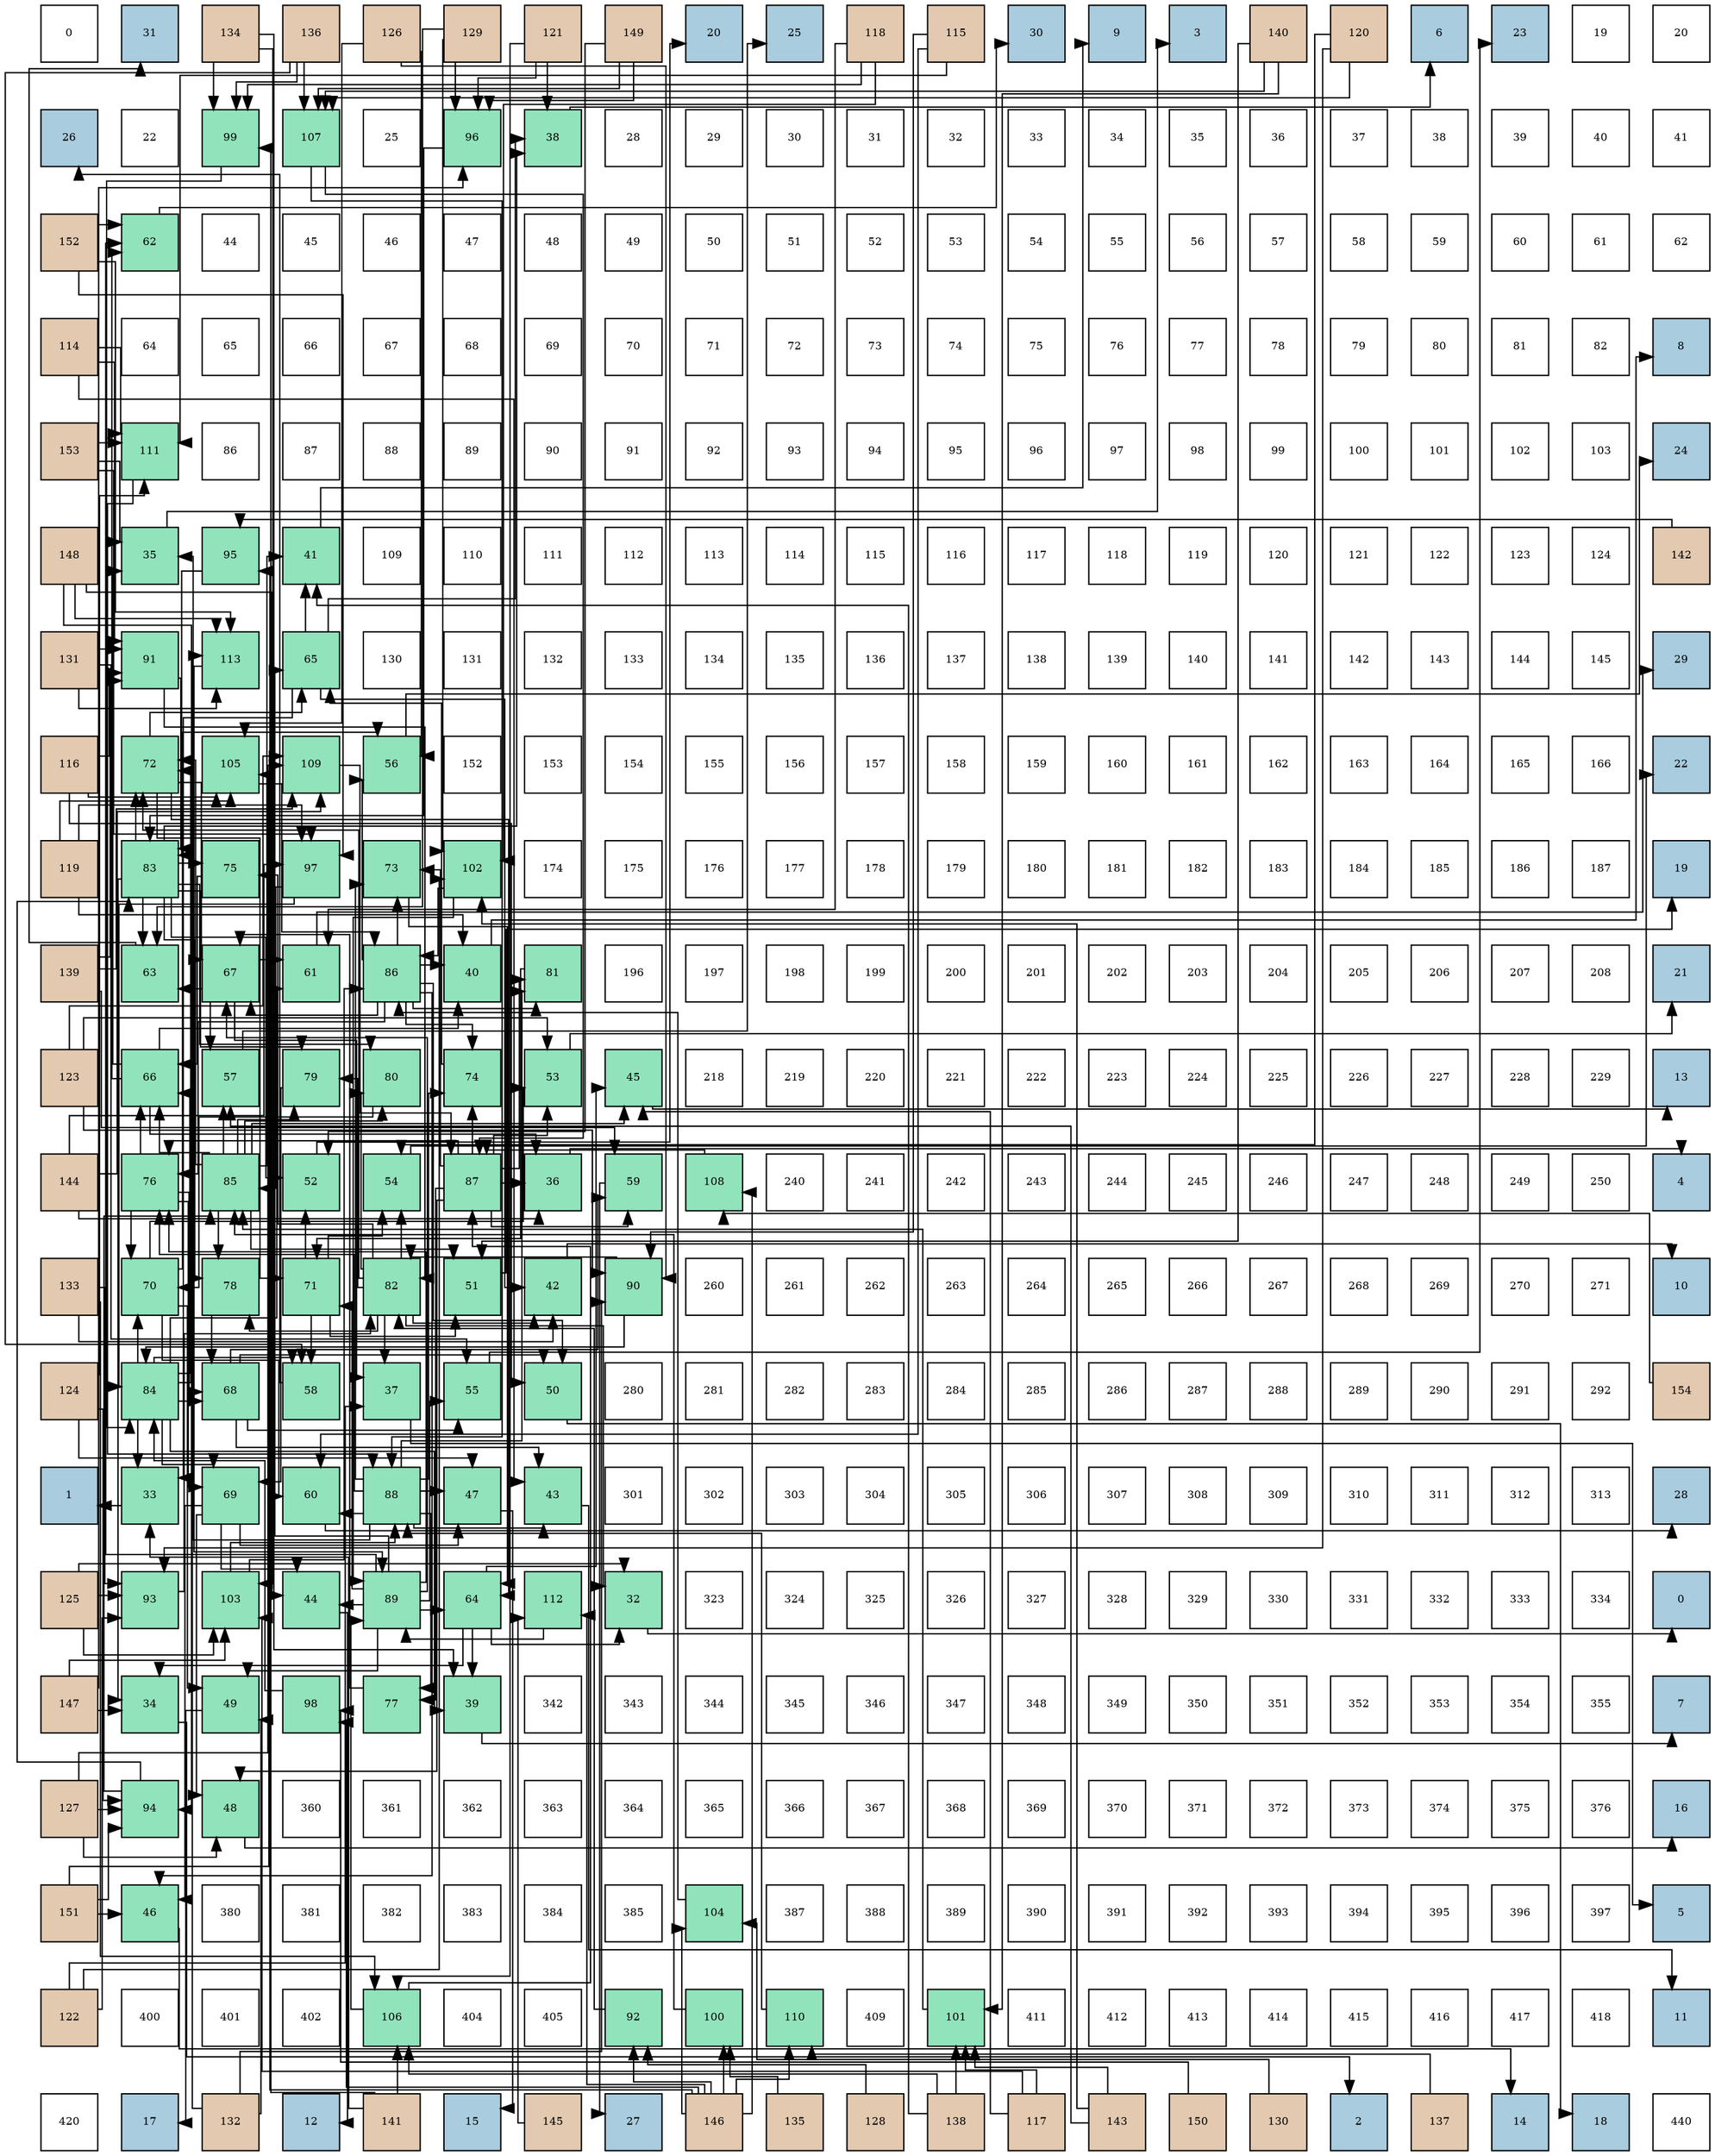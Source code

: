 digraph layout{
 rankdir=TB;
 splines=ortho;
 node [style=filled shape=square fixedsize=true width=0.6];
0[label="0", fontsize=8, fillcolor="#ffffff"];
1[label="31", fontsize=8, fillcolor="#a9ccde"];
2[label="134", fontsize=8, fillcolor="#e3c9af"];
3[label="136", fontsize=8, fillcolor="#e3c9af"];
4[label="126", fontsize=8, fillcolor="#e3c9af"];
5[label="129", fontsize=8, fillcolor="#e3c9af"];
6[label="121", fontsize=8, fillcolor="#e3c9af"];
7[label="149", fontsize=8, fillcolor="#e3c9af"];
8[label="20", fontsize=8, fillcolor="#a9ccde"];
9[label="25", fontsize=8, fillcolor="#a9ccde"];
10[label="118", fontsize=8, fillcolor="#e3c9af"];
11[label="115", fontsize=8, fillcolor="#e3c9af"];
12[label="30", fontsize=8, fillcolor="#a9ccde"];
13[label="9", fontsize=8, fillcolor="#a9ccde"];
14[label="3", fontsize=8, fillcolor="#a9ccde"];
15[label="140", fontsize=8, fillcolor="#e3c9af"];
16[label="120", fontsize=8, fillcolor="#e3c9af"];
17[label="6", fontsize=8, fillcolor="#a9ccde"];
18[label="23", fontsize=8, fillcolor="#a9ccde"];
19[label="19", fontsize=8, fillcolor="#ffffff"];
20[label="20", fontsize=8, fillcolor="#ffffff"];
21[label="26", fontsize=8, fillcolor="#a9ccde"];
22[label="22", fontsize=8, fillcolor="#ffffff"];
23[label="99", fontsize=8, fillcolor="#91e3bb"];
24[label="107", fontsize=8, fillcolor="#91e3bb"];
25[label="25", fontsize=8, fillcolor="#ffffff"];
26[label="96", fontsize=8, fillcolor="#91e3bb"];
27[label="38", fontsize=8, fillcolor="#91e3bb"];
28[label="28", fontsize=8, fillcolor="#ffffff"];
29[label="29", fontsize=8, fillcolor="#ffffff"];
30[label="30", fontsize=8, fillcolor="#ffffff"];
31[label="31", fontsize=8, fillcolor="#ffffff"];
32[label="32", fontsize=8, fillcolor="#ffffff"];
33[label="33", fontsize=8, fillcolor="#ffffff"];
34[label="34", fontsize=8, fillcolor="#ffffff"];
35[label="35", fontsize=8, fillcolor="#ffffff"];
36[label="36", fontsize=8, fillcolor="#ffffff"];
37[label="37", fontsize=8, fillcolor="#ffffff"];
38[label="38", fontsize=8, fillcolor="#ffffff"];
39[label="39", fontsize=8, fillcolor="#ffffff"];
40[label="40", fontsize=8, fillcolor="#ffffff"];
41[label="41", fontsize=8, fillcolor="#ffffff"];
42[label="152", fontsize=8, fillcolor="#e3c9af"];
43[label="62", fontsize=8, fillcolor="#91e3bb"];
44[label="44", fontsize=8, fillcolor="#ffffff"];
45[label="45", fontsize=8, fillcolor="#ffffff"];
46[label="46", fontsize=8, fillcolor="#ffffff"];
47[label="47", fontsize=8, fillcolor="#ffffff"];
48[label="48", fontsize=8, fillcolor="#ffffff"];
49[label="49", fontsize=8, fillcolor="#ffffff"];
50[label="50", fontsize=8, fillcolor="#ffffff"];
51[label="51", fontsize=8, fillcolor="#ffffff"];
52[label="52", fontsize=8, fillcolor="#ffffff"];
53[label="53", fontsize=8, fillcolor="#ffffff"];
54[label="54", fontsize=8, fillcolor="#ffffff"];
55[label="55", fontsize=8, fillcolor="#ffffff"];
56[label="56", fontsize=8, fillcolor="#ffffff"];
57[label="57", fontsize=8, fillcolor="#ffffff"];
58[label="58", fontsize=8, fillcolor="#ffffff"];
59[label="59", fontsize=8, fillcolor="#ffffff"];
60[label="60", fontsize=8, fillcolor="#ffffff"];
61[label="61", fontsize=8, fillcolor="#ffffff"];
62[label="62", fontsize=8, fillcolor="#ffffff"];
63[label="114", fontsize=8, fillcolor="#e3c9af"];
64[label="64", fontsize=8, fillcolor="#ffffff"];
65[label="65", fontsize=8, fillcolor="#ffffff"];
66[label="66", fontsize=8, fillcolor="#ffffff"];
67[label="67", fontsize=8, fillcolor="#ffffff"];
68[label="68", fontsize=8, fillcolor="#ffffff"];
69[label="69", fontsize=8, fillcolor="#ffffff"];
70[label="70", fontsize=8, fillcolor="#ffffff"];
71[label="71", fontsize=8, fillcolor="#ffffff"];
72[label="72", fontsize=8, fillcolor="#ffffff"];
73[label="73", fontsize=8, fillcolor="#ffffff"];
74[label="74", fontsize=8, fillcolor="#ffffff"];
75[label="75", fontsize=8, fillcolor="#ffffff"];
76[label="76", fontsize=8, fillcolor="#ffffff"];
77[label="77", fontsize=8, fillcolor="#ffffff"];
78[label="78", fontsize=8, fillcolor="#ffffff"];
79[label="79", fontsize=8, fillcolor="#ffffff"];
80[label="80", fontsize=8, fillcolor="#ffffff"];
81[label="81", fontsize=8, fillcolor="#ffffff"];
82[label="82", fontsize=8, fillcolor="#ffffff"];
83[label="8", fontsize=8, fillcolor="#a9ccde"];
84[label="153", fontsize=8, fillcolor="#e3c9af"];
85[label="111", fontsize=8, fillcolor="#91e3bb"];
86[label="86", fontsize=8, fillcolor="#ffffff"];
87[label="87", fontsize=8, fillcolor="#ffffff"];
88[label="88", fontsize=8, fillcolor="#ffffff"];
89[label="89", fontsize=8, fillcolor="#ffffff"];
90[label="90", fontsize=8, fillcolor="#ffffff"];
91[label="91", fontsize=8, fillcolor="#ffffff"];
92[label="92", fontsize=8, fillcolor="#ffffff"];
93[label="93", fontsize=8, fillcolor="#ffffff"];
94[label="94", fontsize=8, fillcolor="#ffffff"];
95[label="95", fontsize=8, fillcolor="#ffffff"];
96[label="96", fontsize=8, fillcolor="#ffffff"];
97[label="97", fontsize=8, fillcolor="#ffffff"];
98[label="98", fontsize=8, fillcolor="#ffffff"];
99[label="99", fontsize=8, fillcolor="#ffffff"];
100[label="100", fontsize=8, fillcolor="#ffffff"];
101[label="101", fontsize=8, fillcolor="#ffffff"];
102[label="102", fontsize=8, fillcolor="#ffffff"];
103[label="103", fontsize=8, fillcolor="#ffffff"];
104[label="24", fontsize=8, fillcolor="#a9ccde"];
105[label="148", fontsize=8, fillcolor="#e3c9af"];
106[label="35", fontsize=8, fillcolor="#91e3bb"];
107[label="95", fontsize=8, fillcolor="#91e3bb"];
108[label="41", fontsize=8, fillcolor="#91e3bb"];
109[label="109", fontsize=8, fillcolor="#ffffff"];
110[label="110", fontsize=8, fillcolor="#ffffff"];
111[label="111", fontsize=8, fillcolor="#ffffff"];
112[label="112", fontsize=8, fillcolor="#ffffff"];
113[label="113", fontsize=8, fillcolor="#ffffff"];
114[label="114", fontsize=8, fillcolor="#ffffff"];
115[label="115", fontsize=8, fillcolor="#ffffff"];
116[label="116", fontsize=8, fillcolor="#ffffff"];
117[label="117", fontsize=8, fillcolor="#ffffff"];
118[label="118", fontsize=8, fillcolor="#ffffff"];
119[label="119", fontsize=8, fillcolor="#ffffff"];
120[label="120", fontsize=8, fillcolor="#ffffff"];
121[label="121", fontsize=8, fillcolor="#ffffff"];
122[label="122", fontsize=8, fillcolor="#ffffff"];
123[label="123", fontsize=8, fillcolor="#ffffff"];
124[label="124", fontsize=8, fillcolor="#ffffff"];
125[label="142", fontsize=8, fillcolor="#e3c9af"];
126[label="131", fontsize=8, fillcolor="#e3c9af"];
127[label="91", fontsize=8, fillcolor="#91e3bb"];
128[label="113", fontsize=8, fillcolor="#91e3bb"];
129[label="65", fontsize=8, fillcolor="#91e3bb"];
130[label="130", fontsize=8, fillcolor="#ffffff"];
131[label="131", fontsize=8, fillcolor="#ffffff"];
132[label="132", fontsize=8, fillcolor="#ffffff"];
133[label="133", fontsize=8, fillcolor="#ffffff"];
134[label="134", fontsize=8, fillcolor="#ffffff"];
135[label="135", fontsize=8, fillcolor="#ffffff"];
136[label="136", fontsize=8, fillcolor="#ffffff"];
137[label="137", fontsize=8, fillcolor="#ffffff"];
138[label="138", fontsize=8, fillcolor="#ffffff"];
139[label="139", fontsize=8, fillcolor="#ffffff"];
140[label="140", fontsize=8, fillcolor="#ffffff"];
141[label="141", fontsize=8, fillcolor="#ffffff"];
142[label="142", fontsize=8, fillcolor="#ffffff"];
143[label="143", fontsize=8, fillcolor="#ffffff"];
144[label="144", fontsize=8, fillcolor="#ffffff"];
145[label="145", fontsize=8, fillcolor="#ffffff"];
146[label="29", fontsize=8, fillcolor="#a9ccde"];
147[label="116", fontsize=8, fillcolor="#e3c9af"];
148[label="72", fontsize=8, fillcolor="#91e3bb"];
149[label="105", fontsize=8, fillcolor="#91e3bb"];
150[label="109", fontsize=8, fillcolor="#91e3bb"];
151[label="56", fontsize=8, fillcolor="#91e3bb"];
152[label="152", fontsize=8, fillcolor="#ffffff"];
153[label="153", fontsize=8, fillcolor="#ffffff"];
154[label="154", fontsize=8, fillcolor="#ffffff"];
155[label="155", fontsize=8, fillcolor="#ffffff"];
156[label="156", fontsize=8, fillcolor="#ffffff"];
157[label="157", fontsize=8, fillcolor="#ffffff"];
158[label="158", fontsize=8, fillcolor="#ffffff"];
159[label="159", fontsize=8, fillcolor="#ffffff"];
160[label="160", fontsize=8, fillcolor="#ffffff"];
161[label="161", fontsize=8, fillcolor="#ffffff"];
162[label="162", fontsize=8, fillcolor="#ffffff"];
163[label="163", fontsize=8, fillcolor="#ffffff"];
164[label="164", fontsize=8, fillcolor="#ffffff"];
165[label="165", fontsize=8, fillcolor="#ffffff"];
166[label="166", fontsize=8, fillcolor="#ffffff"];
167[label="22", fontsize=8, fillcolor="#a9ccde"];
168[label="119", fontsize=8, fillcolor="#e3c9af"];
169[label="83", fontsize=8, fillcolor="#91e3bb"];
170[label="75", fontsize=8, fillcolor="#91e3bb"];
171[label="97", fontsize=8, fillcolor="#91e3bb"];
172[label="73", fontsize=8, fillcolor="#91e3bb"];
173[label="102", fontsize=8, fillcolor="#91e3bb"];
174[label="174", fontsize=8, fillcolor="#ffffff"];
175[label="175", fontsize=8, fillcolor="#ffffff"];
176[label="176", fontsize=8, fillcolor="#ffffff"];
177[label="177", fontsize=8, fillcolor="#ffffff"];
178[label="178", fontsize=8, fillcolor="#ffffff"];
179[label="179", fontsize=8, fillcolor="#ffffff"];
180[label="180", fontsize=8, fillcolor="#ffffff"];
181[label="181", fontsize=8, fillcolor="#ffffff"];
182[label="182", fontsize=8, fillcolor="#ffffff"];
183[label="183", fontsize=8, fillcolor="#ffffff"];
184[label="184", fontsize=8, fillcolor="#ffffff"];
185[label="185", fontsize=8, fillcolor="#ffffff"];
186[label="186", fontsize=8, fillcolor="#ffffff"];
187[label="187", fontsize=8, fillcolor="#ffffff"];
188[label="19", fontsize=8, fillcolor="#a9ccde"];
189[label="139", fontsize=8, fillcolor="#e3c9af"];
190[label="63", fontsize=8, fillcolor="#91e3bb"];
191[label="67", fontsize=8, fillcolor="#91e3bb"];
192[label="61", fontsize=8, fillcolor="#91e3bb"];
193[label="86", fontsize=8, fillcolor="#91e3bb"];
194[label="40", fontsize=8, fillcolor="#91e3bb"];
195[label="81", fontsize=8, fillcolor="#91e3bb"];
196[label="196", fontsize=8, fillcolor="#ffffff"];
197[label="197", fontsize=8, fillcolor="#ffffff"];
198[label="198", fontsize=8, fillcolor="#ffffff"];
199[label="199", fontsize=8, fillcolor="#ffffff"];
200[label="200", fontsize=8, fillcolor="#ffffff"];
201[label="201", fontsize=8, fillcolor="#ffffff"];
202[label="202", fontsize=8, fillcolor="#ffffff"];
203[label="203", fontsize=8, fillcolor="#ffffff"];
204[label="204", fontsize=8, fillcolor="#ffffff"];
205[label="205", fontsize=8, fillcolor="#ffffff"];
206[label="206", fontsize=8, fillcolor="#ffffff"];
207[label="207", fontsize=8, fillcolor="#ffffff"];
208[label="208", fontsize=8, fillcolor="#ffffff"];
209[label="21", fontsize=8, fillcolor="#a9ccde"];
210[label="123", fontsize=8, fillcolor="#e3c9af"];
211[label="66", fontsize=8, fillcolor="#91e3bb"];
212[label="57", fontsize=8, fillcolor="#91e3bb"];
213[label="79", fontsize=8, fillcolor="#91e3bb"];
214[label="80", fontsize=8, fillcolor="#91e3bb"];
215[label="74", fontsize=8, fillcolor="#91e3bb"];
216[label="53", fontsize=8, fillcolor="#91e3bb"];
217[label="45", fontsize=8, fillcolor="#91e3bb"];
218[label="218", fontsize=8, fillcolor="#ffffff"];
219[label="219", fontsize=8, fillcolor="#ffffff"];
220[label="220", fontsize=8, fillcolor="#ffffff"];
221[label="221", fontsize=8, fillcolor="#ffffff"];
222[label="222", fontsize=8, fillcolor="#ffffff"];
223[label="223", fontsize=8, fillcolor="#ffffff"];
224[label="224", fontsize=8, fillcolor="#ffffff"];
225[label="225", fontsize=8, fillcolor="#ffffff"];
226[label="226", fontsize=8, fillcolor="#ffffff"];
227[label="227", fontsize=8, fillcolor="#ffffff"];
228[label="228", fontsize=8, fillcolor="#ffffff"];
229[label="229", fontsize=8, fillcolor="#ffffff"];
230[label="13", fontsize=8, fillcolor="#a9ccde"];
231[label="144", fontsize=8, fillcolor="#e3c9af"];
232[label="76", fontsize=8, fillcolor="#91e3bb"];
233[label="85", fontsize=8, fillcolor="#91e3bb"];
234[label="52", fontsize=8, fillcolor="#91e3bb"];
235[label="54", fontsize=8, fillcolor="#91e3bb"];
236[label="87", fontsize=8, fillcolor="#91e3bb"];
237[label="36", fontsize=8, fillcolor="#91e3bb"];
238[label="59", fontsize=8, fillcolor="#91e3bb"];
239[label="108", fontsize=8, fillcolor="#91e3bb"];
240[label="240", fontsize=8, fillcolor="#ffffff"];
241[label="241", fontsize=8, fillcolor="#ffffff"];
242[label="242", fontsize=8, fillcolor="#ffffff"];
243[label="243", fontsize=8, fillcolor="#ffffff"];
244[label="244", fontsize=8, fillcolor="#ffffff"];
245[label="245", fontsize=8, fillcolor="#ffffff"];
246[label="246", fontsize=8, fillcolor="#ffffff"];
247[label="247", fontsize=8, fillcolor="#ffffff"];
248[label="248", fontsize=8, fillcolor="#ffffff"];
249[label="249", fontsize=8, fillcolor="#ffffff"];
250[label="250", fontsize=8, fillcolor="#ffffff"];
251[label="4", fontsize=8, fillcolor="#a9ccde"];
252[label="133", fontsize=8, fillcolor="#e3c9af"];
253[label="70", fontsize=8, fillcolor="#91e3bb"];
254[label="78", fontsize=8, fillcolor="#91e3bb"];
255[label="71", fontsize=8, fillcolor="#91e3bb"];
256[label="82", fontsize=8, fillcolor="#91e3bb"];
257[label="51", fontsize=8, fillcolor="#91e3bb"];
258[label="42", fontsize=8, fillcolor="#91e3bb"];
259[label="90", fontsize=8, fillcolor="#91e3bb"];
260[label="260", fontsize=8, fillcolor="#ffffff"];
261[label="261", fontsize=8, fillcolor="#ffffff"];
262[label="262", fontsize=8, fillcolor="#ffffff"];
263[label="263", fontsize=8, fillcolor="#ffffff"];
264[label="264", fontsize=8, fillcolor="#ffffff"];
265[label="265", fontsize=8, fillcolor="#ffffff"];
266[label="266", fontsize=8, fillcolor="#ffffff"];
267[label="267", fontsize=8, fillcolor="#ffffff"];
268[label="268", fontsize=8, fillcolor="#ffffff"];
269[label="269", fontsize=8, fillcolor="#ffffff"];
270[label="270", fontsize=8, fillcolor="#ffffff"];
271[label="271", fontsize=8, fillcolor="#ffffff"];
272[label="10", fontsize=8, fillcolor="#a9ccde"];
273[label="124", fontsize=8, fillcolor="#e3c9af"];
274[label="84", fontsize=8, fillcolor="#91e3bb"];
275[label="68", fontsize=8, fillcolor="#91e3bb"];
276[label="58", fontsize=8, fillcolor="#91e3bb"];
277[label="37", fontsize=8, fillcolor="#91e3bb"];
278[label="55", fontsize=8, fillcolor="#91e3bb"];
279[label="50", fontsize=8, fillcolor="#91e3bb"];
280[label="280", fontsize=8, fillcolor="#ffffff"];
281[label="281", fontsize=8, fillcolor="#ffffff"];
282[label="282", fontsize=8, fillcolor="#ffffff"];
283[label="283", fontsize=8, fillcolor="#ffffff"];
284[label="284", fontsize=8, fillcolor="#ffffff"];
285[label="285", fontsize=8, fillcolor="#ffffff"];
286[label="286", fontsize=8, fillcolor="#ffffff"];
287[label="287", fontsize=8, fillcolor="#ffffff"];
288[label="288", fontsize=8, fillcolor="#ffffff"];
289[label="289", fontsize=8, fillcolor="#ffffff"];
290[label="290", fontsize=8, fillcolor="#ffffff"];
291[label="291", fontsize=8, fillcolor="#ffffff"];
292[label="292", fontsize=8, fillcolor="#ffffff"];
293[label="154", fontsize=8, fillcolor="#e3c9af"];
294[label="1", fontsize=8, fillcolor="#a9ccde"];
295[label="33", fontsize=8, fillcolor="#91e3bb"];
296[label="69", fontsize=8, fillcolor="#91e3bb"];
297[label="60", fontsize=8, fillcolor="#91e3bb"];
298[label="88", fontsize=8, fillcolor="#91e3bb"];
299[label="47", fontsize=8, fillcolor="#91e3bb"];
300[label="43", fontsize=8, fillcolor="#91e3bb"];
301[label="301", fontsize=8, fillcolor="#ffffff"];
302[label="302", fontsize=8, fillcolor="#ffffff"];
303[label="303", fontsize=8, fillcolor="#ffffff"];
304[label="304", fontsize=8, fillcolor="#ffffff"];
305[label="305", fontsize=8, fillcolor="#ffffff"];
306[label="306", fontsize=8, fillcolor="#ffffff"];
307[label="307", fontsize=8, fillcolor="#ffffff"];
308[label="308", fontsize=8, fillcolor="#ffffff"];
309[label="309", fontsize=8, fillcolor="#ffffff"];
310[label="310", fontsize=8, fillcolor="#ffffff"];
311[label="311", fontsize=8, fillcolor="#ffffff"];
312[label="312", fontsize=8, fillcolor="#ffffff"];
313[label="313", fontsize=8, fillcolor="#ffffff"];
314[label="28", fontsize=8, fillcolor="#a9ccde"];
315[label="125", fontsize=8, fillcolor="#e3c9af"];
316[label="93", fontsize=8, fillcolor="#91e3bb"];
317[label="103", fontsize=8, fillcolor="#91e3bb"];
318[label="44", fontsize=8, fillcolor="#91e3bb"];
319[label="89", fontsize=8, fillcolor="#91e3bb"];
320[label="64", fontsize=8, fillcolor="#91e3bb"];
321[label="112", fontsize=8, fillcolor="#91e3bb"];
322[label="32", fontsize=8, fillcolor="#91e3bb"];
323[label="323", fontsize=8, fillcolor="#ffffff"];
324[label="324", fontsize=8, fillcolor="#ffffff"];
325[label="325", fontsize=8, fillcolor="#ffffff"];
326[label="326", fontsize=8, fillcolor="#ffffff"];
327[label="327", fontsize=8, fillcolor="#ffffff"];
328[label="328", fontsize=8, fillcolor="#ffffff"];
329[label="329", fontsize=8, fillcolor="#ffffff"];
330[label="330", fontsize=8, fillcolor="#ffffff"];
331[label="331", fontsize=8, fillcolor="#ffffff"];
332[label="332", fontsize=8, fillcolor="#ffffff"];
333[label="333", fontsize=8, fillcolor="#ffffff"];
334[label="334", fontsize=8, fillcolor="#ffffff"];
335[label="0", fontsize=8, fillcolor="#a9ccde"];
336[label="147", fontsize=8, fillcolor="#e3c9af"];
337[label="34", fontsize=8, fillcolor="#91e3bb"];
338[label="49", fontsize=8, fillcolor="#91e3bb"];
339[label="98", fontsize=8, fillcolor="#91e3bb"];
340[label="77", fontsize=8, fillcolor="#91e3bb"];
341[label="39", fontsize=8, fillcolor="#91e3bb"];
342[label="342", fontsize=8, fillcolor="#ffffff"];
343[label="343", fontsize=8, fillcolor="#ffffff"];
344[label="344", fontsize=8, fillcolor="#ffffff"];
345[label="345", fontsize=8, fillcolor="#ffffff"];
346[label="346", fontsize=8, fillcolor="#ffffff"];
347[label="347", fontsize=8, fillcolor="#ffffff"];
348[label="348", fontsize=8, fillcolor="#ffffff"];
349[label="349", fontsize=8, fillcolor="#ffffff"];
350[label="350", fontsize=8, fillcolor="#ffffff"];
351[label="351", fontsize=8, fillcolor="#ffffff"];
352[label="352", fontsize=8, fillcolor="#ffffff"];
353[label="353", fontsize=8, fillcolor="#ffffff"];
354[label="354", fontsize=8, fillcolor="#ffffff"];
355[label="355", fontsize=8, fillcolor="#ffffff"];
356[label="7", fontsize=8, fillcolor="#a9ccde"];
357[label="127", fontsize=8, fillcolor="#e3c9af"];
358[label="94", fontsize=8, fillcolor="#91e3bb"];
359[label="48", fontsize=8, fillcolor="#91e3bb"];
360[label="360", fontsize=8, fillcolor="#ffffff"];
361[label="361", fontsize=8, fillcolor="#ffffff"];
362[label="362", fontsize=8, fillcolor="#ffffff"];
363[label="363", fontsize=8, fillcolor="#ffffff"];
364[label="364", fontsize=8, fillcolor="#ffffff"];
365[label="365", fontsize=8, fillcolor="#ffffff"];
366[label="366", fontsize=8, fillcolor="#ffffff"];
367[label="367", fontsize=8, fillcolor="#ffffff"];
368[label="368", fontsize=8, fillcolor="#ffffff"];
369[label="369", fontsize=8, fillcolor="#ffffff"];
370[label="370", fontsize=8, fillcolor="#ffffff"];
371[label="371", fontsize=8, fillcolor="#ffffff"];
372[label="372", fontsize=8, fillcolor="#ffffff"];
373[label="373", fontsize=8, fillcolor="#ffffff"];
374[label="374", fontsize=8, fillcolor="#ffffff"];
375[label="375", fontsize=8, fillcolor="#ffffff"];
376[label="376", fontsize=8, fillcolor="#ffffff"];
377[label="16", fontsize=8, fillcolor="#a9ccde"];
378[label="151", fontsize=8, fillcolor="#e3c9af"];
379[label="46", fontsize=8, fillcolor="#91e3bb"];
380[label="380", fontsize=8, fillcolor="#ffffff"];
381[label="381", fontsize=8, fillcolor="#ffffff"];
382[label="382", fontsize=8, fillcolor="#ffffff"];
383[label="383", fontsize=8, fillcolor="#ffffff"];
384[label="384", fontsize=8, fillcolor="#ffffff"];
385[label="385", fontsize=8, fillcolor="#ffffff"];
386[label="104", fontsize=8, fillcolor="#91e3bb"];
387[label="387", fontsize=8, fillcolor="#ffffff"];
388[label="388", fontsize=8, fillcolor="#ffffff"];
389[label="389", fontsize=8, fillcolor="#ffffff"];
390[label="390", fontsize=8, fillcolor="#ffffff"];
391[label="391", fontsize=8, fillcolor="#ffffff"];
392[label="392", fontsize=8, fillcolor="#ffffff"];
393[label="393", fontsize=8, fillcolor="#ffffff"];
394[label="394", fontsize=8, fillcolor="#ffffff"];
395[label="395", fontsize=8, fillcolor="#ffffff"];
396[label="396", fontsize=8, fillcolor="#ffffff"];
397[label="397", fontsize=8, fillcolor="#ffffff"];
398[label="5", fontsize=8, fillcolor="#a9ccde"];
399[label="122", fontsize=8, fillcolor="#e3c9af"];
400[label="400", fontsize=8, fillcolor="#ffffff"];
401[label="401", fontsize=8, fillcolor="#ffffff"];
402[label="402", fontsize=8, fillcolor="#ffffff"];
403[label="106", fontsize=8, fillcolor="#91e3bb"];
404[label="404", fontsize=8, fillcolor="#ffffff"];
405[label="405", fontsize=8, fillcolor="#ffffff"];
406[label="92", fontsize=8, fillcolor="#91e3bb"];
407[label="100", fontsize=8, fillcolor="#91e3bb"];
408[label="110", fontsize=8, fillcolor="#91e3bb"];
409[label="409", fontsize=8, fillcolor="#ffffff"];
410[label="101", fontsize=8, fillcolor="#91e3bb"];
411[label="411", fontsize=8, fillcolor="#ffffff"];
412[label="412", fontsize=8, fillcolor="#ffffff"];
413[label="413", fontsize=8, fillcolor="#ffffff"];
414[label="414", fontsize=8, fillcolor="#ffffff"];
415[label="415", fontsize=8, fillcolor="#ffffff"];
416[label="416", fontsize=8, fillcolor="#ffffff"];
417[label="417", fontsize=8, fillcolor="#ffffff"];
418[label="418", fontsize=8, fillcolor="#ffffff"];
419[label="11", fontsize=8, fillcolor="#a9ccde"];
420[label="420", fontsize=8, fillcolor="#ffffff"];
421[label="17", fontsize=8, fillcolor="#a9ccde"];
422[label="132", fontsize=8, fillcolor="#e3c9af"];
423[label="12", fontsize=8, fillcolor="#a9ccde"];
424[label="141", fontsize=8, fillcolor="#e3c9af"];
425[label="15", fontsize=8, fillcolor="#a9ccde"];
426[label="145", fontsize=8, fillcolor="#e3c9af"];
427[label="27", fontsize=8, fillcolor="#a9ccde"];
428[label="146", fontsize=8, fillcolor="#e3c9af"];
429[label="135", fontsize=8, fillcolor="#e3c9af"];
430[label="128", fontsize=8, fillcolor="#e3c9af"];
431[label="138", fontsize=8, fillcolor="#e3c9af"];
432[label="117", fontsize=8, fillcolor="#e3c9af"];
433[label="143", fontsize=8, fillcolor="#e3c9af"];
434[label="150", fontsize=8, fillcolor="#e3c9af"];
435[label="130", fontsize=8, fillcolor="#e3c9af"];
436[label="2", fontsize=8, fillcolor="#a9ccde"];
437[label="137", fontsize=8, fillcolor="#e3c9af"];
438[label="14", fontsize=8, fillcolor="#a9ccde"];
439[label="18", fontsize=8, fillcolor="#a9ccde"];
440[label="440", fontsize=8, fillcolor="#ffffff"];
edge [constraint=false, style=vis];322 -> 335;
295 -> 294;
337 -> 436;
106 -> 14;
237 -> 251;
277 -> 398;
27 -> 17;
341 -> 356;
194 -> 83;
108 -> 13;
258 -> 272;
300 -> 419;
318 -> 423;
217 -> 230;
379 -> 438;
299 -> 425;
359 -> 377;
338 -> 421;
279 -> 439;
257 -> 188;
234 -> 8;
216 -> 209;
235 -> 167;
278 -> 18;
151 -> 104;
212 -> 9;
276 -> 21;
238 -> 427;
297 -> 314;
192 -> 146;
43 -> 12;
190 -> 1;
320 -> 322;
320 -> 337;
320 -> 341;
320 -> 217;
129 -> 295;
129 -> 27;
129 -> 108;
129 -> 258;
211 -> 106;
211 -> 237;
211 -> 194;
211 -> 43;
191 -> 277;
191 -> 212;
191 -> 192;
191 -> 190;
275 -> 300;
275 -> 279;
275 -> 278;
275 -> 238;
296 -> 318;
296 -> 379;
296 -> 299;
296 -> 359;
253 -> 338;
253 -> 216;
253 -> 151;
253 -> 297;
255 -> 257;
255 -> 234;
255 -> 235;
255 -> 276;
148 -> 320;
148 -> 129;
148 -> 191;
148 -> 255;
172 -> 320;
215 -> 129;
170 -> 211;
232 -> 211;
232 -> 275;
232 -> 296;
232 -> 253;
340 -> 191;
254 -> 275;
213 -> 296;
214 -> 253;
195 -> 255;
256 -> 322;
256 -> 277;
256 -> 258;
256 -> 235;
256 -> 148;
256 -> 170;
256 -> 254;
256 -> 213;
256 -> 214;
169 -> 337;
169 -> 27;
169 -> 234;
169 -> 190;
169 -> 148;
169 -> 170;
169 -> 254;
169 -> 213;
169 -> 214;
274 -> 295;
274 -> 341;
274 -> 276;
274 -> 192;
274 -> 211;
274 -> 275;
274 -> 296;
274 -> 253;
274 -> 148;
233 -> 108;
233 -> 217;
233 -> 257;
233 -> 212;
233 -> 211;
233 -> 148;
233 -> 254;
233 -> 213;
233 -> 214;
193 -> 194;
193 -> 379;
193 -> 279;
193 -> 151;
193 -> 191;
193 -> 172;
193 -> 215;
193 -> 232;
193 -> 195;
236 -> 237;
236 -> 359;
236 -> 216;
236 -> 238;
236 -> 172;
236 -> 215;
236 -> 232;
236 -> 340;
236 -> 195;
298 -> 106;
298 -> 300;
298 -> 299;
298 -> 297;
298 -> 172;
298 -> 215;
298 -> 232;
298 -> 340;
298 -> 195;
319 -> 318;
319 -> 338;
319 -> 278;
319 -> 43;
319 -> 320;
319 -> 129;
319 -> 191;
319 -> 255;
319 -> 232;
259 -> 256;
259 -> 274;
127 -> 256;
127 -> 169;
406 -> 256;
316 -> 256;
358 -> 169;
358 -> 233;
107 -> 169;
26 -> 169;
171 -> 274;
171 -> 233;
339 -> 274;
23 -> 274;
407 -> 233;
410 -> 233;
173 -> 193;
173 -> 319;
317 -> 193;
317 -> 298;
386 -> 193;
149 -> 193;
403 -> 236;
403 -> 319;
24 -> 236;
24 -> 298;
239 -> 236;
150 -> 236;
408 -> 298;
85 -> 298;
321 -> 319;
128 -> 319;
63 -> 300;
63 -> 127;
63 -> 85;
11 -> 297;
11 -> 259;
11 -> 85;
147 -> 279;
147 -> 127;
147 -> 149;
432 -> 217;
432 -> 410;
432 -> 317;
10 -> 192;
10 -> 23;
10 -> 173;
168 -> 194;
168 -> 171;
168 -> 149;
16 -> 235;
16 -> 316;
16 -> 24;
6 -> 27;
6 -> 26;
6 -> 403;
399 -> 277;
399 -> 316;
399 -> 173;
210 -> 216;
210 -> 259;
210 -> 150;
273 -> 299;
273 -> 358;
273 -> 85;
315 -> 322;
315 -> 316;
315 -> 317;
4 -> 151;
4 -> 259;
4 -> 149;
357 -> 359;
357 -> 358;
357 -> 150;
430 -> 406;
5 -> 190;
5 -> 26;
5 -> 173;
435 -> 386;
126 -> 278;
126 -> 127;
126 -> 128;
422 -> 338;
422 -> 259;
422 -> 128;
252 -> 258;
252 -> 316;
252 -> 403;
2 -> 341;
2 -> 23;
2 -> 317;
429 -> 407;
3 -> 276;
3 -> 23;
3 -> 24;
437 -> 408;
431 -> 108;
431 -> 410;
431 -> 403;
189 -> 238;
189 -> 127;
189 -> 150;
15 -> 257;
15 -> 410;
15 -> 24;
424 -> 295;
424 -> 23;
424 -> 403;
125 -> 107;
433 -> 212;
433 -> 410;
433 -> 173;
231 -> 237;
231 -> 171;
231 -> 150;
426 -> 321;
428 -> 406;
428 -> 107;
428 -> 339;
428 -> 407;
428 -> 386;
428 -> 239;
428 -> 408;
428 -> 321;
336 -> 337;
336 -> 26;
336 -> 317;
105 -> 318;
105 -> 358;
105 -> 128;
7 -> 234;
7 -> 26;
7 -> 24;
434 -> 339;
378 -> 379;
378 -> 358;
378 -> 149;
42 -> 43;
42 -> 171;
42 -> 128;
84 -> 106;
84 -> 171;
84 -> 85;
293 -> 239;
edge [constraint=true, style=invis];
0 -> 21 -> 42 -> 63 -> 84 -> 105 -> 126 -> 147 -> 168 -> 189 -> 210 -> 231 -> 252 -> 273 -> 294 -> 315 -> 336 -> 357 -> 378 -> 399 -> 420;
1 -> 22 -> 43 -> 64 -> 85 -> 106 -> 127 -> 148 -> 169 -> 190 -> 211 -> 232 -> 253 -> 274 -> 295 -> 316 -> 337 -> 358 -> 379 -> 400 -> 421;
2 -> 23 -> 44 -> 65 -> 86 -> 107 -> 128 -> 149 -> 170 -> 191 -> 212 -> 233 -> 254 -> 275 -> 296 -> 317 -> 338 -> 359 -> 380 -> 401 -> 422;
3 -> 24 -> 45 -> 66 -> 87 -> 108 -> 129 -> 150 -> 171 -> 192 -> 213 -> 234 -> 255 -> 276 -> 297 -> 318 -> 339 -> 360 -> 381 -> 402 -> 423;
4 -> 25 -> 46 -> 67 -> 88 -> 109 -> 130 -> 151 -> 172 -> 193 -> 214 -> 235 -> 256 -> 277 -> 298 -> 319 -> 340 -> 361 -> 382 -> 403 -> 424;
5 -> 26 -> 47 -> 68 -> 89 -> 110 -> 131 -> 152 -> 173 -> 194 -> 215 -> 236 -> 257 -> 278 -> 299 -> 320 -> 341 -> 362 -> 383 -> 404 -> 425;
6 -> 27 -> 48 -> 69 -> 90 -> 111 -> 132 -> 153 -> 174 -> 195 -> 216 -> 237 -> 258 -> 279 -> 300 -> 321 -> 342 -> 363 -> 384 -> 405 -> 426;
7 -> 28 -> 49 -> 70 -> 91 -> 112 -> 133 -> 154 -> 175 -> 196 -> 217 -> 238 -> 259 -> 280 -> 301 -> 322 -> 343 -> 364 -> 385 -> 406 -> 427;
8 -> 29 -> 50 -> 71 -> 92 -> 113 -> 134 -> 155 -> 176 -> 197 -> 218 -> 239 -> 260 -> 281 -> 302 -> 323 -> 344 -> 365 -> 386 -> 407 -> 428;
9 -> 30 -> 51 -> 72 -> 93 -> 114 -> 135 -> 156 -> 177 -> 198 -> 219 -> 240 -> 261 -> 282 -> 303 -> 324 -> 345 -> 366 -> 387 -> 408 -> 429;
10 -> 31 -> 52 -> 73 -> 94 -> 115 -> 136 -> 157 -> 178 -> 199 -> 220 -> 241 -> 262 -> 283 -> 304 -> 325 -> 346 -> 367 -> 388 -> 409 -> 430;
11 -> 32 -> 53 -> 74 -> 95 -> 116 -> 137 -> 158 -> 179 -> 200 -> 221 -> 242 -> 263 -> 284 -> 305 -> 326 -> 347 -> 368 -> 389 -> 410 -> 431;
12 -> 33 -> 54 -> 75 -> 96 -> 117 -> 138 -> 159 -> 180 -> 201 -> 222 -> 243 -> 264 -> 285 -> 306 -> 327 -> 348 -> 369 -> 390 -> 411 -> 432;
13 -> 34 -> 55 -> 76 -> 97 -> 118 -> 139 -> 160 -> 181 -> 202 -> 223 -> 244 -> 265 -> 286 -> 307 -> 328 -> 349 -> 370 -> 391 -> 412 -> 433;
14 -> 35 -> 56 -> 77 -> 98 -> 119 -> 140 -> 161 -> 182 -> 203 -> 224 -> 245 -> 266 -> 287 -> 308 -> 329 -> 350 -> 371 -> 392 -> 413 -> 434;
15 -> 36 -> 57 -> 78 -> 99 -> 120 -> 141 -> 162 -> 183 -> 204 -> 225 -> 246 -> 267 -> 288 -> 309 -> 330 -> 351 -> 372 -> 393 -> 414 -> 435;
16 -> 37 -> 58 -> 79 -> 100 -> 121 -> 142 -> 163 -> 184 -> 205 -> 226 -> 247 -> 268 -> 289 -> 310 -> 331 -> 352 -> 373 -> 394 -> 415 -> 436;
17 -> 38 -> 59 -> 80 -> 101 -> 122 -> 143 -> 164 -> 185 -> 206 -> 227 -> 248 -> 269 -> 290 -> 311 -> 332 -> 353 -> 374 -> 395 -> 416 -> 437;
18 -> 39 -> 60 -> 81 -> 102 -> 123 -> 144 -> 165 -> 186 -> 207 -> 228 -> 249 -> 270 -> 291 -> 312 -> 333 -> 354 -> 375 -> 396 -> 417 -> 438;
19 -> 40 -> 61 -> 82 -> 103 -> 124 -> 145 -> 166 -> 187 -> 208 -> 229 -> 250 -> 271 -> 292 -> 313 -> 334 -> 355 -> 376 -> 397 -> 418 -> 439;
20 -> 41 -> 62 -> 83 -> 104 -> 125 -> 146 -> 167 -> 188 -> 209 -> 230 -> 251 -> 272 -> 293 -> 314 -> 335 -> 356 -> 377 -> 398 -> 419 -> 440;
rank = same {0 -> 1 -> 2 -> 3 -> 4 -> 5 -> 6 -> 7 -> 8 -> 9 -> 10 -> 11 -> 12 -> 13 -> 14 -> 15 -> 16 -> 17 -> 18 -> 19 -> 20};
rank = same {21 -> 22 -> 23 -> 24 -> 25 -> 26 -> 27 -> 28 -> 29 -> 30 -> 31 -> 32 -> 33 -> 34 -> 35 -> 36 -> 37 -> 38 -> 39 -> 40 -> 41};
rank = same {42 -> 43 -> 44 -> 45 -> 46 -> 47 -> 48 -> 49 -> 50 -> 51 -> 52 -> 53 -> 54 -> 55 -> 56 -> 57 -> 58 -> 59 -> 60 -> 61 -> 62};
rank = same {63 -> 64 -> 65 -> 66 -> 67 -> 68 -> 69 -> 70 -> 71 -> 72 -> 73 -> 74 -> 75 -> 76 -> 77 -> 78 -> 79 -> 80 -> 81 -> 82 -> 83};
rank = same {84 -> 85 -> 86 -> 87 -> 88 -> 89 -> 90 -> 91 -> 92 -> 93 -> 94 -> 95 -> 96 -> 97 -> 98 -> 99 -> 100 -> 101 -> 102 -> 103 -> 104};
rank = same {105 -> 106 -> 107 -> 108 -> 109 -> 110 -> 111 -> 112 -> 113 -> 114 -> 115 -> 116 -> 117 -> 118 -> 119 -> 120 -> 121 -> 122 -> 123 -> 124 -> 125};
rank = same {126 -> 127 -> 128 -> 129 -> 130 -> 131 -> 132 -> 133 -> 134 -> 135 -> 136 -> 137 -> 138 -> 139 -> 140 -> 141 -> 142 -> 143 -> 144 -> 145 -> 146};
rank = same {147 -> 148 -> 149 -> 150 -> 151 -> 152 -> 153 -> 154 -> 155 -> 156 -> 157 -> 158 -> 159 -> 160 -> 161 -> 162 -> 163 -> 164 -> 165 -> 166 -> 167};
rank = same {168 -> 169 -> 170 -> 171 -> 172 -> 173 -> 174 -> 175 -> 176 -> 177 -> 178 -> 179 -> 180 -> 181 -> 182 -> 183 -> 184 -> 185 -> 186 -> 187 -> 188};
rank = same {189 -> 190 -> 191 -> 192 -> 193 -> 194 -> 195 -> 196 -> 197 -> 198 -> 199 -> 200 -> 201 -> 202 -> 203 -> 204 -> 205 -> 206 -> 207 -> 208 -> 209};
rank = same {210 -> 211 -> 212 -> 213 -> 214 -> 215 -> 216 -> 217 -> 218 -> 219 -> 220 -> 221 -> 222 -> 223 -> 224 -> 225 -> 226 -> 227 -> 228 -> 229 -> 230};
rank = same {231 -> 232 -> 233 -> 234 -> 235 -> 236 -> 237 -> 238 -> 239 -> 240 -> 241 -> 242 -> 243 -> 244 -> 245 -> 246 -> 247 -> 248 -> 249 -> 250 -> 251};
rank = same {252 -> 253 -> 254 -> 255 -> 256 -> 257 -> 258 -> 259 -> 260 -> 261 -> 262 -> 263 -> 264 -> 265 -> 266 -> 267 -> 268 -> 269 -> 270 -> 271 -> 272};
rank = same {273 -> 274 -> 275 -> 276 -> 277 -> 278 -> 279 -> 280 -> 281 -> 282 -> 283 -> 284 -> 285 -> 286 -> 287 -> 288 -> 289 -> 290 -> 291 -> 292 -> 293};
rank = same {294 -> 295 -> 296 -> 297 -> 298 -> 299 -> 300 -> 301 -> 302 -> 303 -> 304 -> 305 -> 306 -> 307 -> 308 -> 309 -> 310 -> 311 -> 312 -> 313 -> 314};
rank = same {315 -> 316 -> 317 -> 318 -> 319 -> 320 -> 321 -> 322 -> 323 -> 324 -> 325 -> 326 -> 327 -> 328 -> 329 -> 330 -> 331 -> 332 -> 333 -> 334 -> 335};
rank = same {336 -> 337 -> 338 -> 339 -> 340 -> 341 -> 342 -> 343 -> 344 -> 345 -> 346 -> 347 -> 348 -> 349 -> 350 -> 351 -> 352 -> 353 -> 354 -> 355 -> 356};
rank = same {357 -> 358 -> 359 -> 360 -> 361 -> 362 -> 363 -> 364 -> 365 -> 366 -> 367 -> 368 -> 369 -> 370 -> 371 -> 372 -> 373 -> 374 -> 375 -> 376 -> 377};
rank = same {378 -> 379 -> 380 -> 381 -> 382 -> 383 -> 384 -> 385 -> 386 -> 387 -> 388 -> 389 -> 390 -> 391 -> 392 -> 393 -> 394 -> 395 -> 396 -> 397 -> 398};
rank = same {399 -> 400 -> 401 -> 402 -> 403 -> 404 -> 405 -> 406 -> 407 -> 408 -> 409 -> 410 -> 411 -> 412 -> 413 -> 414 -> 415 -> 416 -> 417 -> 418 -> 419};
rank = same {420 -> 421 -> 422 -> 423 -> 424 -> 425 -> 426 -> 427 -> 428 -> 429 -> 430 -> 431 -> 432 -> 433 -> 434 -> 435 -> 436 -> 437 -> 438 -> 439 -> 440};
}